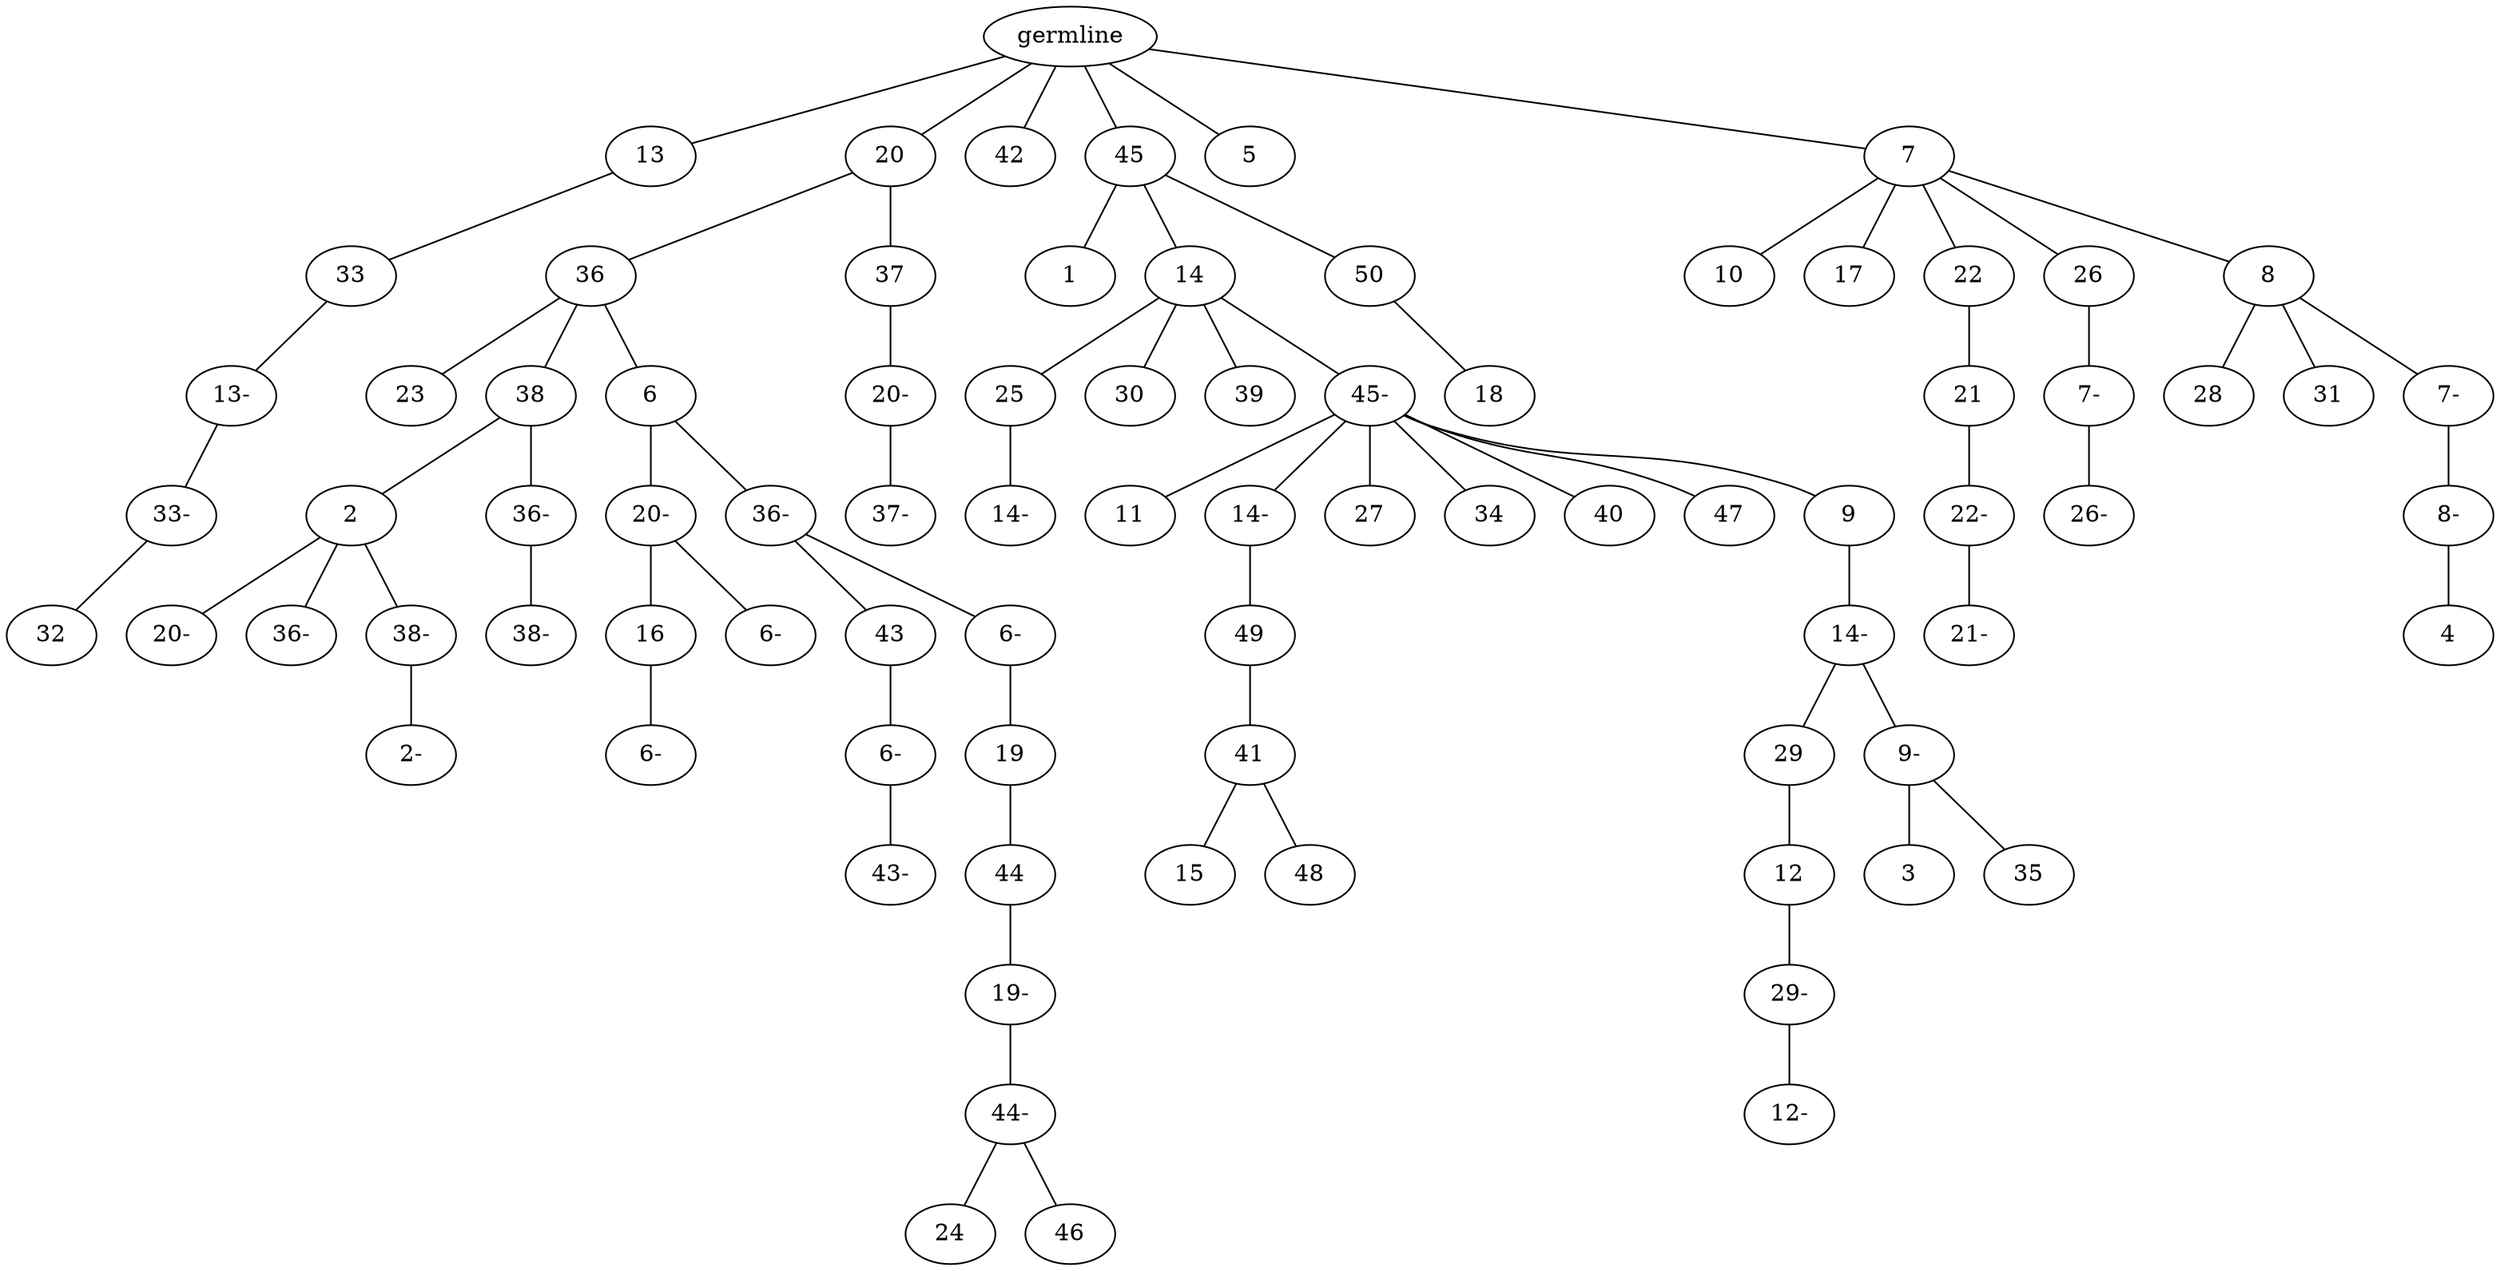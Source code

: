 graph tree {
    "140567237579344" [label="germline"];
    "140567237548592" [label="13"];
    "140567237547008" [label="33"];
    "140567237623232" [label="13-"];
    "140567237621840" [label="33-"];
    "140567237621744" [label="32"];
    "140567237548736" [label="20"];
    "140567237622176" [label="36"];
    "140567237621024" [label="23"];
    "140567237620160" [label="38"];
    "140567237620400" [label="2"];
    "140567237621792" [label="20-"];
    "140567237621456" [label="36-"];
    "140567237620352" [label="38-"];
    "140567237621360" [label="2-"];
    "140567237622464" [label="36-"];
    "140567237620304" [label="38-"];
    "140567237623472" [label="6"];
    "140567237620880" [label="20-"];
    "140567237620544" [label="16"];
    "140567237524064" [label="6-"];
    "140567237620448" [label="6-"];
    "140567237621168" [label="36-"];
    "140567237644784" [label="43"];
    "140567237645744" [label="6-"];
    "140567237601504" [label="43-"];
    "140567237644592" [label="6-"];
    "140567237600592" [label="19"];
    "140567237601648" [label="44"];
    "140567237600976" [label="19-"];
    "140567237599296" [label="44-"];
    "140567237599920" [label="24"];
    "140567237600016" [label="46"];
    "140567237620976" [label="37"];
    "140567237621408" [label="20-"];
    "140567237620064" [label="37-"];
    "140567237548880" [label="42"];
    "140567237547056" [label="45"];
    "140567237620736" [label="1"];
    "140567237621264" [label="14"];
    "140567237601840" [label="25"];
    "140567237602800" [label="14-"];
    "140567237601408" [label="30"];
    "140567237601552" [label="39"];
    "140567237600400" [label="45-"];
    "140567237599968" [label="11"];
    "140567237602032" [label="14-"];
    "140567237602704" [label="49"];
    "140567237600064" [label="41"];
    "140567237599872" [label="15"];
    "140567237602080" [label="48"];
    "140567237600304" [label="27"];
    "140567237602512" [label="34"];
    "140567237601600" [label="40"];
    "140567237599824" [label="47"];
    "140567237599584" [label="9"];
    "140567237600208" [label="14-"];
    "140567237852176" [label="29"];
    "140567237850112" [label="12"];
    "140567237853088" [label="29-"];
    "140567237849728" [label="12-"];
    "140567237850160" [label="9-"];
    "140567237849248" [label="3"];
    "140567237851552" [label="35"];
    "140567237619824" [label="50"];
    "140567237602272" [label="18"];
    "140567237547872" [label="5"];
    "140567237547536" [label="7"];
    "140567237601120" [label="10"];
    "140567237601312" [label="17"];
    "140567237599488" [label="22"];
    "140567237849392" [label="21"];
    "140567237850496" [label="22-"];
    "140567237851120" [label="21-"];
    "140567237603280" [label="26"];
    "140567237849584" [label="7-"];
    "140567237849152" [label="26-"];
    "140567237602896" [label="8"];
    "140567237849632" [label="28"];
    "140567237852128" [label="31"];
    "140567237851072" [label="7-"];
    "140567237850688" [label="8-"];
    "140567237850832" [label="4"];
    "140567237579344" -- "140567237548592";
    "140567237579344" -- "140567237548736";
    "140567237579344" -- "140567237548880";
    "140567237579344" -- "140567237547056";
    "140567237579344" -- "140567237547872";
    "140567237579344" -- "140567237547536";
    "140567237548592" -- "140567237547008";
    "140567237547008" -- "140567237623232";
    "140567237623232" -- "140567237621840";
    "140567237621840" -- "140567237621744";
    "140567237548736" -- "140567237622176";
    "140567237548736" -- "140567237620976";
    "140567237622176" -- "140567237621024";
    "140567237622176" -- "140567237620160";
    "140567237622176" -- "140567237623472";
    "140567237620160" -- "140567237620400";
    "140567237620160" -- "140567237622464";
    "140567237620400" -- "140567237621792";
    "140567237620400" -- "140567237621456";
    "140567237620400" -- "140567237620352";
    "140567237620352" -- "140567237621360";
    "140567237622464" -- "140567237620304";
    "140567237623472" -- "140567237620880";
    "140567237623472" -- "140567237621168";
    "140567237620880" -- "140567237620544";
    "140567237620880" -- "140567237620448";
    "140567237620544" -- "140567237524064";
    "140567237621168" -- "140567237644784";
    "140567237621168" -- "140567237644592";
    "140567237644784" -- "140567237645744";
    "140567237645744" -- "140567237601504";
    "140567237644592" -- "140567237600592";
    "140567237600592" -- "140567237601648";
    "140567237601648" -- "140567237600976";
    "140567237600976" -- "140567237599296";
    "140567237599296" -- "140567237599920";
    "140567237599296" -- "140567237600016";
    "140567237620976" -- "140567237621408";
    "140567237621408" -- "140567237620064";
    "140567237547056" -- "140567237620736";
    "140567237547056" -- "140567237621264";
    "140567237547056" -- "140567237619824";
    "140567237621264" -- "140567237601840";
    "140567237621264" -- "140567237601408";
    "140567237621264" -- "140567237601552";
    "140567237621264" -- "140567237600400";
    "140567237601840" -- "140567237602800";
    "140567237600400" -- "140567237599968";
    "140567237600400" -- "140567237602032";
    "140567237600400" -- "140567237600304";
    "140567237600400" -- "140567237602512";
    "140567237600400" -- "140567237601600";
    "140567237600400" -- "140567237599824";
    "140567237600400" -- "140567237599584";
    "140567237602032" -- "140567237602704";
    "140567237602704" -- "140567237600064";
    "140567237600064" -- "140567237599872";
    "140567237600064" -- "140567237602080";
    "140567237599584" -- "140567237600208";
    "140567237600208" -- "140567237852176";
    "140567237600208" -- "140567237850160";
    "140567237852176" -- "140567237850112";
    "140567237850112" -- "140567237853088";
    "140567237853088" -- "140567237849728";
    "140567237850160" -- "140567237849248";
    "140567237850160" -- "140567237851552";
    "140567237619824" -- "140567237602272";
    "140567237547536" -- "140567237601120";
    "140567237547536" -- "140567237601312";
    "140567237547536" -- "140567237599488";
    "140567237547536" -- "140567237603280";
    "140567237547536" -- "140567237602896";
    "140567237599488" -- "140567237849392";
    "140567237849392" -- "140567237850496";
    "140567237850496" -- "140567237851120";
    "140567237603280" -- "140567237849584";
    "140567237849584" -- "140567237849152";
    "140567237602896" -- "140567237849632";
    "140567237602896" -- "140567237852128";
    "140567237602896" -- "140567237851072";
    "140567237851072" -- "140567237850688";
    "140567237850688" -- "140567237850832";
}
